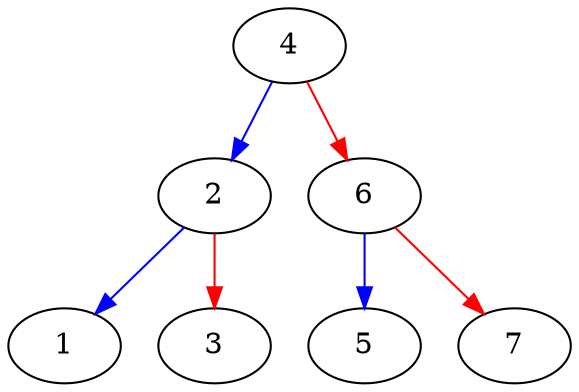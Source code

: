digraph G{
16547208[label="4"];
16547208->16547160[color=blue];
16547208->16547256[color=red];
16547160[label="2"];
16547160->16547136[color=blue];
16547160->16547184[color=red];
16547136[label="1"];
16547184[label="3"];
16547256[label="6"];
16547256->16547232[color=blue];
16547256->16547280[color=red];
16547232[label="5"];
16547280[label="7"];
}